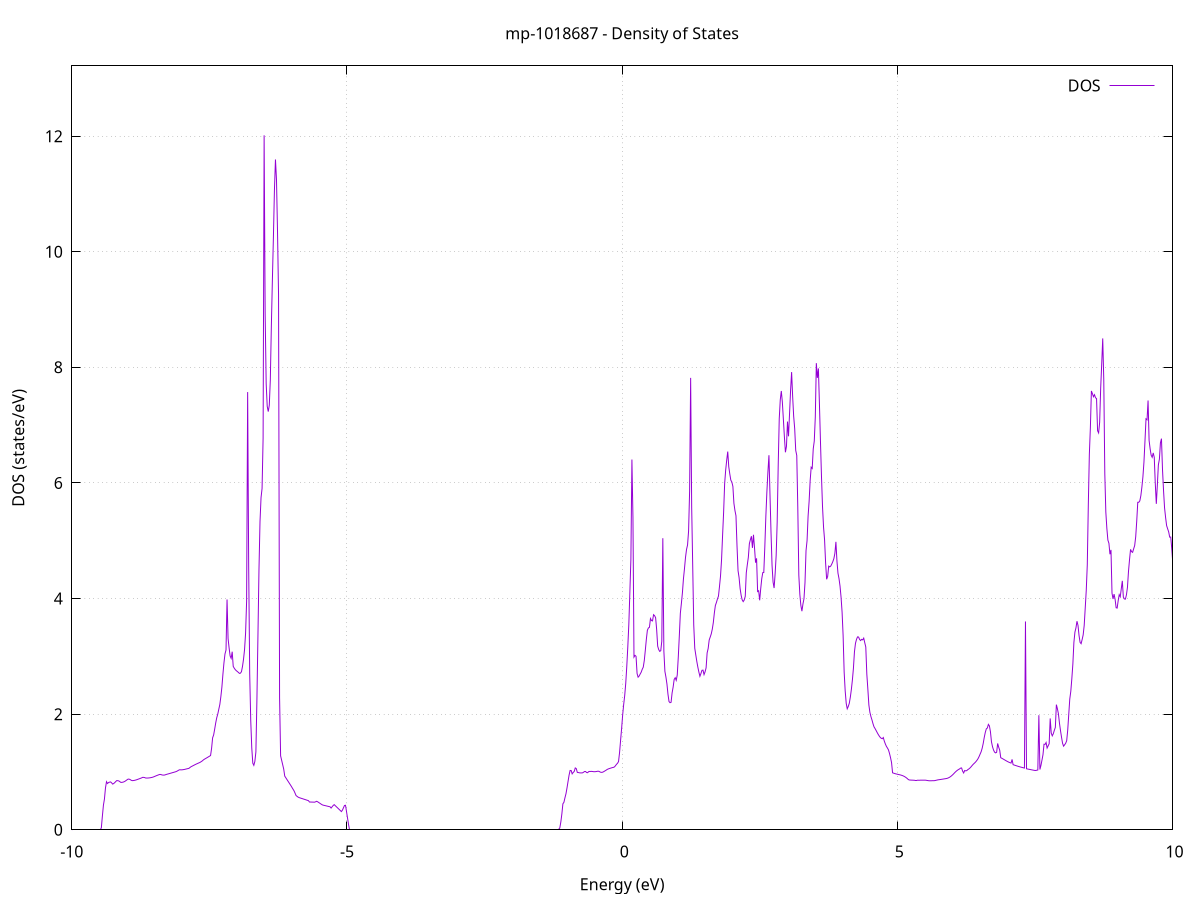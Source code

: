 set title 'mp-1018687 - Density of States'
set xlabel 'Energy (eV)'
set ylabel 'DOS (states/eV)'
set grid
set xrange [-10:10]
set yrange [0:13.216]
set xzeroaxis lt -1
set terminal png size 800,600
set output 'mp-1018687_dos_gnuplot.png'
plot '-' using 1:2 with lines title 'DOS'
-20.769400 0.000000
-20.750700 0.000000
-20.732000 0.000000
-20.713300 0.000000
-20.694600 0.000000
-20.675800 0.000000
-20.657100 0.000000
-20.638400 0.000000
-20.619700 0.000000
-20.601000 0.000000
-20.582200 0.000000
-20.563500 0.000000
-20.544800 0.000000
-20.526100 0.000000
-20.507400 0.000000
-20.488600 0.000000
-20.469900 0.000000
-20.451200 0.000000
-20.432500 0.000000
-20.413800 0.000000
-20.395000 0.000000
-20.376300 0.000000
-20.357600 0.000000
-20.338900 0.000000
-20.320200 0.000000
-20.301500 0.000000
-20.282700 0.000000
-20.264000 0.000000
-20.245300 0.000000
-20.226600 0.000000
-20.207900 0.000000
-20.189100 0.000000
-20.170400 0.000000
-20.151700 0.000000
-20.133000 0.000000
-20.114300 0.000000
-20.095500 0.000000
-20.076800 0.000000
-20.058100 0.000000
-20.039400 0.000000
-20.020700 0.000000
-20.001900 0.000000
-19.983200 0.000000
-19.964500 0.000000
-19.945800 0.000000
-19.927100 0.000000
-19.908300 0.000000
-19.889600 0.000000
-19.870900 0.000000
-19.852200 0.000000
-19.833500 0.000000
-19.814700 0.000000
-19.796000 0.000000
-19.777300 0.000000
-19.758600 0.000000
-19.739900 0.000000
-19.721100 0.000000
-19.702400 0.000000
-19.683700 0.000000
-19.665000 0.000000
-19.646300 0.000000
-19.627600 0.000000
-19.608800 0.000000
-19.590100 0.000000
-19.571400 0.000000
-19.552700 0.000000
-19.534000 0.000000
-19.515200 0.000000
-19.496500 0.000000
-19.477800 0.000000
-19.459100 0.000000
-19.440400 0.000000
-19.421600 0.000000
-19.402900 0.000000
-19.384200 0.000000
-19.365500 0.000000
-19.346800 0.000000
-19.328000 0.000000
-19.309300 0.000000
-19.290600 0.000000
-19.271900 0.000000
-19.253200 0.000000
-19.234400 0.000000
-19.215700 0.000000
-19.197000 0.000000
-19.178300 0.000000
-19.159600 0.000000
-19.140800 0.000000
-19.122100 0.000000
-19.103400 0.000000
-19.084700 0.000000
-19.066000 5.958000
-19.047200 35.493500
-19.028500 72.816800
-19.009800 45.919800
-18.991100 52.294800
-18.972400 30.200600
-18.953600 60.546200
-18.934900 135.728300
-18.916200 60.710100
-18.897500 46.701300
-18.878800 72.374800
-18.860100 0.000000
-18.841300 0.000000
-18.822600 0.000000
-18.803900 0.000000
-18.785200 0.000000
-18.766500 0.000000
-18.747700 0.000000
-18.729000 0.000000
-18.710300 0.000000
-18.691600 0.000000
-18.672900 0.000000
-18.654100 0.000000
-18.635400 0.000000
-18.616700 0.000000
-18.598000 0.000000
-18.579300 0.000000
-18.560500 0.000000
-18.541800 0.000000
-18.523100 0.000000
-18.504400 0.000000
-18.485700 0.000000
-18.466900 0.000000
-18.448200 0.000000
-18.429500 0.000000
-18.410800 0.000000
-18.392100 0.000000
-18.373300 0.000000
-18.354600 0.000000
-18.335900 0.000000
-18.317200 0.000000
-18.298500 0.000000
-18.279700 0.000000
-18.261000 0.000000
-18.242300 0.000000
-18.223600 0.000000
-18.204900 0.000000
-18.186200 0.000000
-18.167400 0.000000
-18.148700 0.000000
-18.130000 0.000000
-18.111300 0.000000
-18.092600 0.000000
-18.073800 0.000000
-18.055100 0.000000
-18.036400 0.000000
-18.017700 0.000000
-17.999000 0.000000
-17.980200 0.000000
-17.961500 0.000000
-17.942800 0.000000
-17.924100 0.000000
-17.905400 0.000000
-17.886600 0.000000
-17.867900 0.000000
-17.849200 0.000000
-17.830500 0.000000
-17.811800 0.000000
-17.793000 0.000000
-17.774300 0.000000
-17.755600 0.000000
-17.736900 0.000000
-17.718200 0.000000
-17.699400 0.000000
-17.680700 0.000000
-17.662000 0.000000
-17.643300 0.000000
-17.624600 0.000000
-17.605800 0.000000
-17.587100 0.000000
-17.568400 0.000000
-17.549700 0.000000
-17.531000 0.000000
-17.512300 0.000000
-17.493500 0.000000
-17.474800 0.000000
-17.456100 0.000000
-17.437400 0.000000
-17.418700 0.000000
-17.399900 0.000000
-17.381200 0.000000
-17.362500 0.000000
-17.343800 0.000000
-17.325100 0.000000
-17.306300 0.000000
-17.287600 0.000000
-17.268900 0.000000
-17.250200 0.000000
-17.231500 0.000000
-17.212700 0.000000
-17.194000 0.000000
-17.175300 0.000000
-17.156600 0.000000
-17.137900 0.000000
-17.119100 0.000000
-17.100400 0.000000
-17.081700 0.000000
-17.063000 0.000000
-17.044300 0.000000
-17.025500 0.000000
-17.006800 0.000000
-16.988100 0.000000
-16.969400 0.000000
-16.950700 0.000000
-16.931900 0.000000
-16.913200 0.000000
-16.894500 0.000000
-16.875800 0.000000
-16.857100 0.000000
-16.838300 0.000000
-16.819600 0.000000
-16.800900 0.000000
-16.782200 0.000000
-16.763500 0.000000
-16.744800 0.000000
-16.726000 0.000000
-16.707300 0.000000
-16.688600 0.000000
-16.669900 0.000000
-16.651200 0.000000
-16.632400 0.000000
-16.613700 0.000000
-16.595000 0.000000
-16.576300 0.000000
-16.557600 0.000000
-16.538800 0.000000
-16.520100 0.000000
-16.501400 0.000000
-16.482700 0.000000
-16.464000 0.000000
-16.445200 0.000000
-16.426500 0.000000
-16.407800 0.000000
-16.389100 0.000000
-16.370400 0.000000
-16.351600 0.000000
-16.332900 0.000000
-16.314200 0.000000
-16.295500 0.000000
-16.276800 0.000000
-16.258000 0.000000
-16.239300 0.000000
-16.220600 0.000000
-16.201900 0.000000
-16.183200 0.000000
-16.164400 0.000000
-16.145700 0.000000
-16.127000 0.000000
-16.108300 0.000000
-16.089600 0.000000
-16.070900 0.000000
-16.052100 0.000000
-16.033400 0.000000
-16.014700 0.000000
-15.996000 0.000000
-15.977300 0.000000
-15.958500 0.000000
-15.939800 0.000000
-15.921100 0.000000
-15.902400 0.000000
-15.883700 0.000000
-15.864900 0.000000
-15.846200 0.000000
-15.827500 0.000000
-15.808800 0.000000
-15.790100 0.000000
-15.771300 0.000000
-15.752600 0.000000
-15.733900 0.000000
-15.715200 0.000000
-15.696500 0.000000
-15.677700 0.000000
-15.659000 0.000000
-15.640300 0.000000
-15.621600 0.000000
-15.602900 0.000000
-15.584100 0.000000
-15.565400 0.000000
-15.546700 0.000000
-15.528000 0.000000
-15.509300 0.000000
-15.490500 0.000000
-15.471800 0.000000
-15.453100 0.000000
-15.434400 0.000000
-15.415700 0.000000
-15.397000 0.000000
-15.378200 0.000000
-15.359500 0.000000
-15.340800 0.000000
-15.322100 0.000000
-15.303400 0.000000
-15.284600 0.000000
-15.265900 0.000000
-15.247200 0.000000
-15.228500 0.000000
-15.209800 0.000000
-15.191000 0.000000
-15.172300 0.000000
-15.153600 0.000000
-15.134900 0.000000
-15.116200 0.000000
-15.097400 0.000000
-15.078700 0.000000
-15.060000 0.000000
-15.041300 0.000000
-15.022600 0.000000
-15.003800 0.000000
-14.985100 0.000000
-14.966400 0.000000
-14.947700 0.000000
-14.929000 0.000000
-14.910200 0.000000
-14.891500 0.000000
-14.872800 0.000000
-14.854100 0.000000
-14.835400 0.000000
-14.816600 0.000000
-14.797900 0.000000
-14.779200 0.000000
-14.760500 0.000000
-14.741800 0.000000
-14.723000 0.000000
-14.704300 0.000000
-14.685600 0.000000
-14.666900 0.000000
-14.648200 0.000000
-14.629500 0.000000
-14.610700 0.000000
-14.592000 0.000000
-14.573300 0.000000
-14.554600 0.000000
-14.535900 0.000000
-14.517100 0.000000
-14.498400 0.000000
-14.479700 0.000000
-14.461000 0.000000
-14.442300 0.000000
-14.423500 0.000000
-14.404800 0.000000
-14.386100 0.000000
-14.367400 0.000000
-14.348700 0.000000
-14.329900 0.000000
-14.311200 0.000000
-14.292500 0.000000
-14.273800 0.000000
-14.255100 0.000000
-14.236300 0.000000
-14.217600 0.000000
-14.198900 0.000000
-14.180200 0.000000
-14.161500 0.000000
-14.142700 0.000000
-14.124000 0.000000
-14.105300 0.000000
-14.086600 0.000000
-14.067900 0.000000
-14.049100 0.000000
-14.030400 0.000000
-14.011700 0.000000
-13.993000 0.000000
-13.974300 0.000000
-13.955600 0.000000
-13.936800 0.000000
-13.918100 0.000000
-13.899400 0.000000
-13.880700 0.000000
-13.862000 0.000000
-13.843200 0.000000
-13.824500 0.000000
-13.805800 0.000000
-13.787100 0.000000
-13.768400 0.000000
-13.749600 0.000000
-13.730900 0.000000
-13.712200 0.000000
-13.693500 0.000000
-13.674800 0.000000
-13.656000 0.000000
-13.637300 0.000000
-13.618600 0.000000
-13.599900 0.000000
-13.581200 0.000000
-13.562400 0.000000
-13.543700 0.000000
-13.525000 0.000000
-13.506300 0.000000
-13.487600 0.000000
-13.468800 0.000000
-13.450100 0.000000
-13.431400 0.000000
-13.412700 0.000000
-13.394000 0.000000
-13.375200 0.000000
-13.356500 0.000000
-13.337800 0.000000
-13.319100 0.000000
-13.300400 0.000000
-13.281700 0.000000
-13.262900 0.000000
-13.244200 0.000000
-13.225500 0.000000
-13.206800 0.000000
-13.188100 0.000000
-13.169300 0.000000
-13.150600 0.000000
-13.131900 0.000000
-13.113200 0.000000
-13.094500 0.000000
-13.075700 0.000000
-13.057000 0.000000
-13.038300 0.000000
-13.019600 0.000000
-13.000900 0.000000
-12.982100 0.000000
-12.963400 0.000000
-12.944700 0.000000
-12.926000 0.000000
-12.907300 0.000000
-12.888500 0.000000
-12.869800 0.000000
-12.851100 0.000000
-12.832400 0.000000
-12.813700 0.000000
-12.794900 0.000000
-12.776200 0.000000
-12.757500 0.000000
-12.738800 0.000000
-12.720100 0.000000
-12.701300 0.000000
-12.682600 0.000000
-12.663900 0.000000
-12.645200 0.000000
-12.626500 0.000000
-12.607700 0.000000
-12.589000 0.000000
-12.570300 0.000000
-12.551600 0.000000
-12.532900 0.000000
-12.514200 0.000000
-12.495400 0.000000
-12.476700 0.000000
-12.458000 0.000000
-12.439300 0.000000
-12.420600 0.000000
-12.401800 0.000000
-12.383100 0.000000
-12.364400 0.000000
-12.345700 0.000000
-12.327000 0.000000
-12.308200 0.000000
-12.289500 0.000000
-12.270800 0.000000
-12.252100 0.000000
-12.233400 0.000000
-12.214600 0.000000
-12.195900 0.000000
-12.177200 0.000000
-12.158500 0.000000
-12.139800 0.000000
-12.121000 0.000000
-12.102300 0.000000
-12.083600 0.000000
-12.064900 0.000000
-12.046200 0.000000
-12.027400 0.000000
-12.008700 0.000000
-11.990000 0.000000
-11.971300 0.000000
-11.952600 0.000000
-11.933800 0.000000
-11.915100 0.000000
-11.896400 0.000000
-11.877700 0.000000
-11.859000 0.000000
-11.840300 0.000000
-11.821500 0.000000
-11.802800 0.000000
-11.784100 0.000000
-11.765400 0.000000
-11.746700 0.000000
-11.727900 0.000000
-11.709200 0.000000
-11.690500 0.000000
-11.671800 0.000000
-11.653100 0.000000
-11.634300 0.000000
-11.615600 0.000000
-11.596900 0.000000
-11.578200 0.000000
-11.559500 0.000000
-11.540700 0.000000
-11.522000 0.000000
-11.503300 0.000000
-11.484600 0.000000
-11.465900 0.000000
-11.447100 0.000000
-11.428400 0.000000
-11.409700 0.000000
-11.391000 0.000000
-11.372300 0.000000
-11.353500 0.000000
-11.334800 0.000000
-11.316100 0.000000
-11.297400 0.000000
-11.278700 0.000000
-11.259900 0.000000
-11.241200 0.000000
-11.222500 0.000000
-11.203800 0.000000
-11.185100 0.000000
-11.166400 0.000000
-11.147600 0.000000
-11.128900 0.000000
-11.110200 0.000000
-11.091500 0.000000
-11.072800 0.000000
-11.054000 0.000000
-11.035300 0.000000
-11.016600 0.000000
-10.997900 0.000000
-10.979200 0.000000
-10.960400 0.000000
-10.941700 0.000000
-10.923000 0.000000
-10.904300 0.000000
-10.885600 0.000000
-10.866800 0.000000
-10.848100 0.000000
-10.829400 0.000000
-10.810700 0.000000
-10.792000 0.000000
-10.773200 0.000000
-10.754500 0.000000
-10.735800 0.000000
-10.717100 0.000000
-10.698400 0.000000
-10.679600 0.000000
-10.660900 0.000000
-10.642200 0.000000
-10.623500 0.000000
-10.604800 0.000000
-10.586000 0.000000
-10.567300 0.000000
-10.548600 0.000000
-10.529900 0.000000
-10.511200 0.000000
-10.492400 0.000000
-10.473700 0.000000
-10.455000 0.000000
-10.436300 0.000000
-10.417600 0.000000
-10.398900 0.000000
-10.380100 0.000000
-10.361400 0.000000
-10.342700 0.000000
-10.324000 0.000000
-10.305300 0.000000
-10.286500 0.000000
-10.267800 0.000000
-10.249100 0.000000
-10.230400 0.000000
-10.211700 0.000000
-10.192900 0.000000
-10.174200 0.000000
-10.155500 0.000000
-10.136800 0.000000
-10.118100 0.000000
-10.099300 0.000000
-10.080600 0.000000
-10.061900 0.000000
-10.043200 0.000000
-10.024500 0.000000
-10.005700 0.000000
-9.987000 0.000000
-9.968300 0.000000
-9.949600 0.000000
-9.930900 0.000000
-9.912100 0.000000
-9.893400 0.000000
-9.874700 0.000000
-9.856000 0.000000
-9.837300 0.000000
-9.818500 0.000000
-9.799800 0.000000
-9.781100 0.000000
-9.762400 0.000000
-9.743700 0.000000
-9.725000 0.000000
-9.706200 0.000000
-9.687500 0.000000
-9.668800 0.000000
-9.650100 0.000000
-9.631400 0.000000
-9.612600 0.000000
-9.593900 0.000000
-9.575200 0.000000
-9.556500 0.000000
-9.537800 0.000000
-9.519000 0.000000
-9.500300 0.000000
-9.481600 0.000000
-9.462900 0.036000
-9.444200 0.236500
-9.425400 0.424400
-9.406700 0.532800
-9.388000 0.723600
-9.369300 0.831900
-9.350600 0.800600
-9.331800 0.817900
-9.313100 0.824300
-9.294400 0.827600
-9.275700 0.811000
-9.257000 0.790100
-9.238200 0.800400
-9.219500 0.816000
-9.200800 0.835300
-9.182100 0.851200
-9.163400 0.848900
-9.144600 0.845000
-9.125900 0.831500
-9.107200 0.819300
-9.088500 0.820700
-9.069800 0.823800
-9.051100 0.830600
-9.032300 0.839700
-9.013600 0.852300
-8.994900 0.865300
-8.976200 0.877000
-8.957500 0.875600
-8.938700 0.868500
-8.920000 0.856400
-8.901300 0.850100
-8.882600 0.851500
-8.863900 0.854500
-8.845100 0.858700
-8.826400 0.863900
-8.807700 0.870400
-8.789000 0.876900
-8.770300 0.883500
-8.751500 0.890100
-8.732800 0.897100
-8.714100 0.906200
-8.695400 0.906600
-8.676700 0.903000
-8.657900 0.895700
-8.639200 0.894800
-8.620500 0.895400
-8.601800 0.896500
-8.583100 0.898700
-8.564300 0.902000
-8.545600 0.905600
-8.526900 0.910700
-8.508200 0.917300
-8.489500 0.925000
-8.470700 0.932500
-8.452000 0.939700
-8.433300 0.946600
-8.414600 0.953600
-8.395900 0.957900
-8.377100 0.954300
-8.358400 0.947800
-8.339700 0.946200
-8.321000 0.946000
-8.302300 0.950400
-8.283600 0.957100
-8.264800 0.962100
-8.246100 0.967200
-8.227400 0.972300
-8.208700 0.977400
-8.190000 0.982500
-8.171200 0.987700
-8.152500 0.992900
-8.133800 0.998100
-8.115100 1.003200
-8.096400 1.009800
-8.077600 1.019500
-8.058900 1.030700
-8.040200 1.038400
-8.021500 1.037000
-8.002800 1.036600
-7.984000 1.039100
-7.965300 1.041800
-7.946600 1.045500
-7.927900 1.049800
-7.909200 1.054200
-7.890400 1.058500
-7.871700 1.062800
-7.853000 1.077300
-7.834300 1.090200
-7.815600 1.099400
-7.796800 1.108700
-7.778100 1.117900
-7.759400 1.127100
-7.740700 1.135900
-7.722000 1.144000
-7.703200 1.152000
-7.684500 1.160000
-7.665800 1.168200
-7.647100 1.179900
-7.628400 1.191900
-7.609700 1.208000
-7.590900 1.220400
-7.572200 1.230700
-7.553500 1.241200
-7.534800 1.251800
-7.516100 1.262400
-7.497300 1.273400
-7.478600 1.284400
-7.459900 1.408700
-7.441200 1.590500
-7.422500 1.641200
-7.403700 1.741500
-7.385000 1.847500
-7.366300 1.938300
-7.347600 2.001900
-7.328900 2.085400
-7.310100 2.168000
-7.291400 2.304300
-7.272700 2.468400
-7.254000 2.691100
-7.235300 2.886900
-7.216500 3.041500
-7.197800 3.109600
-7.179100 3.984800
-7.160400 3.309000
-7.141700 3.147700
-7.122900 3.006400
-7.104200 2.965600
-7.085500 3.081000
-7.066800 2.827100
-7.048100 2.795500
-7.029300 2.770500
-7.010600 2.752300
-6.991900 2.738200
-6.973200 2.722900
-6.954500 2.705600
-6.935800 2.709300
-6.917000 2.735800
-6.898300 2.826500
-6.879600 2.950400
-6.860900 3.118500
-6.842200 3.399900
-6.823400 3.952800
-6.804700 7.572300
-6.786000 4.559300
-6.767300 2.699500
-6.748600 1.892000
-6.729800 1.416200
-6.711100 1.151600
-6.692400 1.114500
-6.673700 1.182700
-6.655000 1.346900
-6.636200 2.262800
-6.617500 3.362200
-6.598800 4.505400
-6.580100 5.331400
-6.561400 5.746500
-6.542600 5.904900
-6.523900 6.774400
-6.505200 12.014300
-6.486500 8.914100
-6.467800 7.715000
-6.449000 7.324900
-6.430300 7.234800
-6.411600 7.343800
-6.392900 7.776000
-6.374200 8.697800
-6.355400 9.501700
-6.336700 10.245400
-6.318000 11.065900
-6.299300 11.596600
-6.280600 11.248100
-6.261800 10.342900
-6.243100 9.249900
-6.224400 2.286600
-6.205700 1.278900
-6.187000 1.202900
-6.168300 1.126900
-6.149500 1.050800
-6.130800 0.929000
-6.112100 0.901300
-6.093400 0.873600
-6.074700 0.845900
-6.055900 0.818200
-6.037200 0.790600
-6.018500 0.762900
-5.999800 0.733500
-5.981100 0.704100
-5.962300 0.674600
-5.943600 0.634500
-5.924900 0.591700
-5.906200 0.578200
-5.887500 0.564700
-5.868700 0.556400
-5.850000 0.550500
-5.831300 0.544700
-5.812600 0.538900
-5.793900 0.533000
-5.775100 0.527200
-5.756400 0.521400
-5.737700 0.515600
-5.719000 0.509700
-5.700300 0.503900
-5.681500 0.480400
-5.662800 0.479900
-5.644100 0.479300
-5.625400 0.478800
-5.606700 0.478200
-5.587900 0.477600
-5.569200 0.484400
-5.550500 0.492700
-5.531800 0.483800
-5.513100 0.471800
-5.494400 0.459900
-5.475600 0.447900
-5.456900 0.436000
-5.438200 0.427400
-5.419500 0.423200
-5.400800 0.418900
-5.382000 0.414600
-5.363300 0.410300
-5.344600 0.406000
-5.325900 0.401800
-5.307200 0.397500
-5.288400 0.375900
-5.269700 0.397900
-5.251000 0.419800
-5.232300 0.435100
-5.213600 0.418000
-5.194800 0.400800
-5.176100 0.383700
-5.157400 0.366500
-5.138700 0.349300
-5.120000 0.332200
-5.101200 0.315000
-5.082500 0.339600
-5.063800 0.380000
-5.045100 0.420400
-5.026400 0.423700
-5.007600 0.310700
-4.988900 0.197700
-4.970200 0.084700
-4.951500 0.000000
-4.932800 0.000000
-4.914000 0.000000
-4.895300 0.000000
-4.876600 0.000000
-4.857900 0.000000
-4.839200 0.000000
-4.820500 0.000000
-4.801700 0.000000
-4.783000 0.000000
-4.764300 0.000000
-4.745600 0.000000
-4.726900 0.000000
-4.708100 0.000000
-4.689400 0.000000
-4.670700 0.000000
-4.652000 0.000000
-4.633300 0.000000
-4.614500 0.000000
-4.595800 0.000000
-4.577100 0.000000
-4.558400 0.000000
-4.539700 0.000000
-4.520900 0.000000
-4.502200 0.000000
-4.483500 0.000000
-4.464800 0.000000
-4.446100 0.000000
-4.427300 0.000000
-4.408600 0.000000
-4.389900 0.000000
-4.371200 0.000000
-4.352500 0.000000
-4.333700 0.000000
-4.315000 0.000000
-4.296300 0.000000
-4.277600 0.000000
-4.258900 0.000000
-4.240100 0.000000
-4.221400 0.000000
-4.202700 0.000000
-4.184000 0.000000
-4.165300 0.000000
-4.146500 0.000000
-4.127800 0.000000
-4.109100 0.000000
-4.090400 0.000000
-4.071700 0.000000
-4.053000 0.000000
-4.034200 0.000000
-4.015500 0.000000
-3.996800 0.000000
-3.978100 0.000000
-3.959400 0.000000
-3.940600 0.000000
-3.921900 0.000000
-3.903200 0.000000
-3.884500 0.000000
-3.865800 0.000000
-3.847000 0.000000
-3.828300 0.000000
-3.809600 0.000000
-3.790900 0.000000
-3.772200 0.000000
-3.753400 0.000000
-3.734700 0.000000
-3.716000 0.000000
-3.697300 0.000000
-3.678600 0.000000
-3.659800 0.000000
-3.641100 0.000000
-3.622400 0.000000
-3.603700 0.000000
-3.585000 0.000000
-3.566200 0.000000
-3.547500 0.000000
-3.528800 0.000000
-3.510100 0.000000
-3.491400 0.000000
-3.472600 0.000000
-3.453900 0.000000
-3.435200 0.000000
-3.416500 0.000000
-3.397800 0.000000
-3.379100 0.000000
-3.360300 0.000000
-3.341600 0.000000
-3.322900 0.000000
-3.304200 0.000000
-3.285500 0.000000
-3.266700 0.000000
-3.248000 0.000000
-3.229300 0.000000
-3.210600 0.000000
-3.191900 0.000000
-3.173100 0.000000
-3.154400 0.000000
-3.135700 0.000000
-3.117000 0.000000
-3.098300 0.000000
-3.079500 0.000000
-3.060800 0.000000
-3.042100 0.000000
-3.023400 0.000000
-3.004700 0.000000
-2.985900 0.000000
-2.967200 0.000000
-2.948500 0.000000
-2.929800 0.000000
-2.911100 0.000000
-2.892300 0.000000
-2.873600 0.000000
-2.854900 0.000000
-2.836200 0.000000
-2.817500 0.000000
-2.798700 0.000000
-2.780000 0.000000
-2.761300 0.000000
-2.742600 0.000000
-2.723900 0.000000
-2.705200 0.000000
-2.686400 0.000000
-2.667700 0.000000
-2.649000 0.000000
-2.630300 0.000000
-2.611600 0.000000
-2.592800 0.000000
-2.574100 0.000000
-2.555400 0.000000
-2.536700 0.000000
-2.518000 0.000000
-2.499200 0.000000
-2.480500 0.000000
-2.461800 0.000000
-2.443100 0.000000
-2.424400 0.000000
-2.405600 0.000000
-2.386900 0.000000
-2.368200 0.000000
-2.349500 0.000000
-2.330800 0.000000
-2.312000 0.000000
-2.293300 0.000000
-2.274600 0.000000
-2.255900 0.000000
-2.237200 0.000000
-2.218400 0.000000
-2.199700 0.000000
-2.181000 0.000000
-2.162300 0.000000
-2.143600 0.000000
-2.124800 0.000000
-2.106100 0.000000
-2.087400 0.000000
-2.068700 0.000000
-2.050000 0.000000
-2.031200 0.000000
-2.012500 0.000000
-1.993800 0.000000
-1.975100 0.000000
-1.956400 0.000000
-1.937700 0.000000
-1.918900 0.000000
-1.900200 0.000000
-1.881500 0.000000
-1.862800 0.000000
-1.844100 0.000000
-1.825300 0.000000
-1.806600 0.000000
-1.787900 0.000000
-1.769200 0.000000
-1.750500 0.000000
-1.731700 0.000000
-1.713000 0.000000
-1.694300 0.000000
-1.675600 0.000000
-1.656900 0.000000
-1.638100 0.000000
-1.619400 0.000000
-1.600700 0.000000
-1.582000 0.000000
-1.563300 0.000000
-1.544500 0.000000
-1.525800 0.000000
-1.507100 0.000000
-1.488400 0.000000
-1.469700 0.000000
-1.450900 0.000000
-1.432200 0.000000
-1.413500 0.000000
-1.394800 0.000000
-1.376100 0.000000
-1.357300 0.000000
-1.338600 0.000000
-1.319900 0.000000
-1.301200 0.000000
-1.282500 0.000000
-1.263800 0.000000
-1.245000 0.000000
-1.226300 0.000000
-1.207600 0.000000
-1.188900 0.000000
-1.170200 0.000000
-1.151400 0.000000
-1.132700 0.032300
-1.114000 0.135800
-1.095300 0.274500
-1.076600 0.449100
-1.057800 0.475700
-1.039100 0.553800
-1.020400 0.624000
-1.001700 0.725500
-0.983000 0.836600
-0.964200 0.945700
-0.945500 1.026400
-0.926800 1.025400
-0.908100 0.967200
-0.889400 0.991500
-0.870600 1.009800
-0.851900 1.069800
-0.833200 1.058000
-0.814500 0.992700
-0.795800 0.990200
-0.777000 0.985600
-0.758300 0.983600
-0.739600 0.984200
-0.720900 0.984600
-0.702200 0.995000
-0.683400 1.008100
-0.664700 1.008500
-0.646000 0.990600
-0.627300 0.987400
-0.608600 1.005800
-0.589900 1.009900
-0.571100 1.009400
-0.552400 1.010300
-0.533700 1.007400
-0.515000 1.004400
-0.496300 1.004900
-0.477500 1.006100
-0.458800 1.009900
-0.440100 1.013400
-0.421400 1.011300
-0.402700 1.000200
-0.383900 0.993900
-0.365200 0.993600
-0.346500 0.999500
-0.327800 1.009700
-0.309100 1.020600
-0.290300 1.031600
-0.271600 1.043900
-0.252900 1.052100
-0.234200 1.059000
-0.215500 1.064400
-0.196700 1.070200
-0.178000 1.075500
-0.159300 1.079300
-0.140600 1.087100
-0.121900 1.107300
-0.103100 1.131900
-0.084400 1.150100
-0.065700 1.179900
-0.047000 1.335300
-0.028300 1.547700
-0.009500 1.753500
0.009200 1.984700
0.027900 2.168300
0.046600 2.322600
0.065300 2.532100
0.084100 2.825100
0.102800 3.166300
0.121500 3.557000
0.140200 4.109200
0.158900 4.679300
0.177600 6.405000
0.196400 5.405000
0.215100 2.987700
0.233800 3.017400
0.252500 3.001700
0.271200 2.703700
0.290000 2.640000
0.308700 2.659700
0.327400 2.693800
0.346100 2.726600
0.364800 2.775800
0.383600 2.813100
0.402300 2.928700
0.421000 3.104100
0.439700 3.294600
0.458400 3.450900
0.477200 3.491500
0.495900 3.502800
0.514600 3.654300
0.533300 3.619900
0.552000 3.613400
0.570800 3.721000
0.589500 3.704000
0.608200 3.669000
0.626900 3.466400
0.645600 3.177100
0.664400 3.116900
0.683100 3.086100
0.701800 3.098300
0.720500 3.264400
0.739200 5.044600
0.758000 3.093900
0.776700 2.741100
0.795400 2.642600
0.814100 2.521300
0.832800 2.344200
0.851500 2.218800
0.870300 2.198500
0.889000 2.204900
0.907700 2.368100
0.926400 2.467700
0.945100 2.600300
0.963900 2.630200
0.982600 2.585400
1.001300 2.677900
1.020000 2.986400
1.038700 3.351000
1.057500 3.744600
1.076200 3.915100
1.094900 4.097200
1.113600 4.339000
1.132300 4.515300
1.151100 4.710200
1.169800 4.849300
1.188500 4.927600
1.207200 5.167500
1.225900 5.856500
1.244700 7.818600
1.263400 5.581800
1.282100 4.569400
1.300800 3.545900
1.319500 3.139700
1.338300 3.023700
1.357000 2.910900
1.375700 2.812700
1.394400 2.727300
1.413100 2.655000
1.431900 2.703800
1.450600 2.759000
1.469300 2.762200
1.488000 2.684600
1.506700 2.732100
1.525400 2.801700
1.544200 3.060000
1.562900 3.135900
1.581600 3.282700
1.600300 3.334600
1.619000 3.388600
1.637800 3.470100
1.656500 3.584100
1.675200 3.749500
1.693900 3.880000
1.712600 3.931500
1.731400 3.992000
1.750100 4.042300
1.768800 4.208600
1.787500 4.391600
1.806200 4.671400
1.825000 5.091500
1.843700 5.489100
1.862400 5.988700
1.881100 6.221900
1.899800 6.394200
1.918600 6.542900
1.937300 6.280200
1.956000 6.156300
1.974700 6.048500
1.993400 6.016200
2.012200 5.939900
2.030900 5.647900
2.049600 5.522900
2.068300 5.432800
2.087000 4.915400
2.105800 4.482900
2.124500 4.364800
2.143200 4.175400
2.161900 4.057200
2.180600 3.978900
2.199400 3.947500
2.218100 3.974800
2.236800 4.037800
2.255500 4.444900
2.274200 4.584900
2.292900 4.713700
2.311700 4.949200
2.330400 5.020200
2.349100 5.078400
2.367800 4.876800
2.386500 5.104100
2.405300 4.878200
2.424000 4.621300
2.442700 4.695900
2.461400 4.121900
2.480100 4.135400
2.498900 3.970100
2.517600 4.168200
2.536300 4.341000
2.555000 4.448800
2.573700 4.451000
2.592500 4.896800
2.611200 5.424300
2.629900 5.845400
2.648600 6.188900
2.667300 6.480200
2.686100 5.807500
2.704800 5.152700
2.723500 4.581500
2.742200 4.285900
2.760900 4.182200
2.779700 4.428300
2.798400 4.745000
2.817100 5.320300
2.835800 6.308300
2.854500 7.110100
2.873300 7.440200
2.892000 7.591100
2.910700 7.401600
2.929400 7.103600
2.948100 6.798600
2.966800 6.531100
2.985600 6.632200
3.004300 7.061900
3.023000 6.807800
3.041700 7.199800
3.060400 7.598600
3.079200 7.918500
3.097900 7.499300
3.116600 7.154600
3.135300 6.938500
3.154000 6.562500
3.172800 6.476400
3.191500 5.576100
3.210200 4.404300
3.228900 4.071400
3.247600 3.879400
3.266400 3.781800
3.285100 3.905900
3.303800 3.996700
3.322500 4.275800
3.341200 4.828800
3.360000 5.002400
3.378700 5.425000
3.397400 5.684500
3.416100 6.038900
3.434800 6.272700
3.453600 6.251500
3.472300 6.589900
3.491000 6.725400
3.509700 7.141000
3.528400 8.073100
3.547200 7.818300
3.565900 7.981800
3.584600 7.372800
3.603300 6.727600
3.622000 6.113000
3.640700 5.592400
3.659500 5.235100
3.678200 5.014900
3.696900 4.618600
3.715600 4.333800
3.734300 4.382300
3.753100 4.561200
3.771800 4.548300
3.790500 4.562500
3.809200 4.597400
3.827900 4.638600
3.846700 4.689400
3.865400 4.782400
3.884100 4.981200
3.902800 4.651600
3.921500 4.440000
3.940300 4.345800
3.959000 4.216300
3.977700 4.024200
3.996400 3.764800
4.015100 3.359600
4.033900 2.729400
4.052600 2.404000
4.071300 2.187500
4.090000 2.093600
4.108700 2.133000
4.127500 2.188600
4.146200 2.294300
4.164900 2.427500
4.183600 2.591200
4.202300 2.792300
4.221100 3.078700
4.239800 3.226400
4.258500 3.294200
4.277200 3.337200
4.295900 3.334500
4.314700 3.292200
4.333400 3.273500
4.352100 3.294500
4.370800 3.285900
4.389500 3.315700
4.408200 3.236800
4.427000 3.161500
4.445700 2.693100
4.464400 2.435300
4.483100 2.158500
4.501800 2.031500
4.520600 1.958000
4.539300 1.900300
4.558000 1.835100
4.576700 1.780500
4.595400 1.751400
4.614200 1.718200
4.632900 1.684200
4.651600 1.651900
4.670300 1.623200
4.689000 1.599200
4.707800 1.582600
4.726500 1.575900
4.745200 1.595800
4.763900 1.532800
4.782600 1.484400
4.801400 1.443500
4.820100 1.415300
4.838800 1.383000
4.857500 1.322600
4.876200 1.249300
4.895000 1.163200
4.913700 0.985600
4.932400 0.979400
4.951100 0.973500
4.969800 0.968100
4.988600 0.963600
5.007300 0.959300
5.026000 0.955300
5.044700 0.951400
5.063400 0.946800
5.082100 0.941100
5.100900 0.934300
5.119600 0.926100
5.138300 0.916200
5.157000 0.904200
5.175700 0.890500
5.194500 0.873800
5.213200 0.862200
5.231900 0.860500
5.250600 0.859200
5.269300 0.858400
5.288100 0.857700
5.306800 0.857100
5.325500 0.856800
5.344200 0.856800
5.362900 0.857000
5.381700 0.857300
5.400400 0.857500
5.419100 0.857800
5.437800 0.858200
5.456500 0.858400
5.475300 0.858300
5.494000 0.858100
5.512700 0.857700
5.531400 0.855200
5.550100 0.851700
5.568900 0.848700
5.587600 0.847800
5.606300 0.848100
5.625000 0.848400
5.643700 0.848800
5.662500 0.849100
5.681200 0.850700
5.699900 0.855300
5.718600 0.859200
5.737300 0.863500
5.756000 0.866000
5.774800 0.868600
5.793500 0.871300
5.812200 0.874200
5.830900 0.877100
5.849600 0.880100
5.868400 0.883000
5.887100 0.885700
5.905800 0.890000
5.924500 0.896500
5.943200 0.905500
5.962000 0.916800
5.980700 0.930300
5.999400 0.945900
6.018100 0.963000
6.036800 0.981900
6.055600 1.000200
6.074300 1.016400
6.093000 1.030600
6.111700 1.042700
6.130400 1.052200
6.149200 1.066800
6.167900 1.069600
6.186600 1.014000
6.205300 0.982900
6.224000 1.025600
6.242800 1.019100
6.261500 1.023500
6.280200 1.040200
6.298900 1.051600
6.317600 1.066700
6.336400 1.085400
6.355100 1.106800
6.373800 1.127600
6.392500 1.145100
6.411200 1.161700
6.430000 1.181600
6.448700 1.204700
6.467400 1.231600
6.486100 1.267500
6.504800 1.309900
6.523500 1.351300
6.542300 1.412900
6.561000 1.495600
6.579700 1.599300
6.598400 1.683900
6.617100 1.746300
6.635900 1.760900
6.654600 1.823400
6.673300 1.797600
6.692000 1.696300
6.710700 1.521600
6.729500 1.437400
6.748200 1.380100
6.766900 1.343500
6.785600 1.330300
6.804300 1.339800
6.823100 1.493600
6.841800 1.429600
6.860500 1.377000
6.879200 1.247100
6.897900 1.237400
6.916700 1.227500
6.935400 1.217100
6.954100 1.206600
6.972800 1.196300
6.991500 1.186100
7.010300 1.176800
7.029000 1.167800
7.047700 1.160900
7.066400 1.154200
7.085100 1.217300
7.103900 1.126300
7.122600 1.120300
7.141300 1.114500
7.160000 1.108600
7.178700 1.102800
7.197400 1.097100
7.216200 1.091700
7.234900 1.086600
7.253600 1.081800
7.272300 1.077100
7.291000 1.072500
7.309800 1.067900
7.328500 3.603700
7.347200 1.055600
7.365900 1.051700
7.384600 1.048000
7.403400 1.044400
7.422100 1.040900
7.440800 1.037200
7.459500 1.033600
7.478200 1.030100
7.497000 1.026600
7.515700 1.025800
7.534400 1.030200
7.553100 1.034600
7.571800 1.981700
7.590600 1.042700
7.609300 1.111900
7.628000 1.203200
7.646700 1.299300
7.665400 1.480100
7.684200 1.477400
7.702900 1.509900
7.721600 1.414200
7.740300 1.451900
7.759000 1.488600
7.777800 1.926600
7.796500 1.673200
7.815200 1.625000
7.833900 1.661600
7.852600 1.719400
7.871300 1.771400
7.890100 2.165100
7.908800 2.094100
7.927500 2.004100
7.946200 1.844200
7.964900 1.715500
7.983700 1.601800
8.002400 1.496800
8.021100 1.446400
8.039800 1.470100
8.058500 1.495900
8.077300 1.540600
8.096000 1.722600
8.114700 1.992500
8.133400 2.261300
8.152100 2.395400
8.170900 2.614100
8.189600 2.867800
8.208300 3.240500
8.227000 3.418900
8.245700 3.493200
8.264500 3.608400
8.283200 3.534200
8.301900 3.361200
8.320600 3.242700
8.339300 3.219600
8.358100 3.291000
8.376800 3.371000
8.395500 3.534000
8.414200 3.833400
8.432900 4.140400
8.451700 4.584800
8.470400 5.623900
8.489100 6.492200
8.507800 6.956000
8.526500 7.591900
8.545300 7.545000
8.564000 7.491600
8.582700 7.527200
8.601400 7.474100
8.620100 7.459700
8.638800 6.903700
8.657600 6.866000
8.676300 7.047600
8.695000 7.639300
8.713700 8.056500
8.732400 8.501100
8.751200 7.790300
8.769900 6.163300
8.788600 5.496100
8.807300 5.213700
8.826000 5.011300
8.844800 4.956300
8.863500 4.767000
8.882200 4.842300
8.900900 4.094100
8.919600 3.993500
8.938400 4.077200
8.957100 3.986100
8.975800 3.840700
8.994500 3.835800
9.013200 3.964000
9.032000 4.067900
9.050700 4.031900
9.069400 4.170200
9.088100 4.307000
9.106800 4.027600
9.125600 3.993300
9.144300 3.990300
9.163000 4.064100
9.181700 4.196200
9.200400 4.470700
9.219200 4.673500
9.237900 4.851000
9.256600 4.811800
9.275300 4.799700
9.294000 4.860400
9.312700 4.917000
9.331500 5.069400
9.350200 5.341800
9.368900 5.665300
9.387600 5.666100
9.406300 5.690400
9.425100 5.781200
9.443800 5.928600
9.462500 6.106700
9.481200 6.360100
9.499900 6.722500
9.518700 7.109800
9.537400 7.093300
9.556100 7.427200
9.574800 6.735500
9.593500 6.591500
9.612300 6.480100
9.631000 6.444100
9.649700 6.519400
9.668400 6.445500
9.687100 5.993400
9.705900 5.638900
9.724600 5.962200
9.743300 6.312000
9.762000 6.412100
9.780700 6.693700
9.799500 6.767000
9.818200 6.238300
9.836900 5.874300
9.855600 5.570400
9.874300 5.406100
9.893100 5.262500
9.911800 5.206800
9.930500 5.154100
9.949200 5.062600
9.967900 5.064300
9.986600 4.863500
10.005400 4.612800
10.024100 4.489300
10.042800 4.453800
10.061500 4.237200
10.080200 4.129800
10.099000 4.104900
10.117700 4.091800
10.136400 4.142900
10.155100 4.221300
10.173800 4.359400
10.192600 4.757400
10.211300 5.029500
10.230000 5.343500
10.248700 5.431600
10.267400 5.312600
10.286200 5.517200
10.304900 5.584700
10.323600 5.725000
10.342300 6.032400
10.361000 6.464800
10.379800 6.772300
10.398500 7.007600
10.417200 7.048700
10.435900 7.454400
10.454600 7.248100
10.473400 6.625700
10.492100 5.973800
10.510800 5.781800
10.529500 5.727700
10.548200 5.700200
10.567000 5.725300
10.585700 5.824300
10.604400 6.019200
10.623100 6.320600
10.641800 6.755600
10.660600 6.987100
10.679300 7.503600
10.698000 7.222700
10.716700 7.082600
10.735400 7.343300
10.754100 7.727800
10.772900 7.830700
10.791600 7.621800
10.810300 7.926500
10.829000 8.548700
10.847700 7.540600
10.866500 6.544000
10.885200 5.984600
10.903900 5.635500
10.922600 5.375800
10.941300 5.156000
10.960100 4.947000
10.978800 4.850300
10.997500 4.848600
11.016200 4.980800
11.034900 5.023600
11.053700 4.872200
11.072400 4.638000
11.091100 4.580600
11.109800 4.553200
11.128500 4.603700
11.147300 4.742000
11.166000 5.032400
11.184700 5.262900
11.203400 5.513400
11.222100 5.758900
11.240900 5.956700
11.259600 6.011400
11.278300 5.850800
11.297000 4.969600
11.315700 5.113900
11.334500 5.366200
11.353200 5.800100
11.371900 5.786700
11.390600 5.966000
11.409300 6.259600
11.428000 6.736200
11.446800 7.268000
11.465500 6.083500
11.484200 5.087100
11.502900 4.829500
11.521600 4.703100
11.540400 4.533600
11.559100 4.630700
11.577800 4.559100
11.596500 4.490200
11.615200 4.516000
11.634000 4.520400
11.652700 4.587700
11.671400 4.653000
11.690100 4.655300
11.708800 4.642000
11.727600 4.586200
11.746300 4.557800
11.765000 4.421600
11.783700 4.262100
11.802400 4.124300
11.821200 4.075700
11.839900 3.987100
11.858600 3.967400
11.877300 4.003800
11.896000 3.994700
11.914800 3.911600
11.933500 3.841800
11.952200 3.912300
11.970900 3.840400
11.989600 3.682000
12.008400 3.505800
12.027100 3.428300
12.045800 3.374800
12.064500 3.088500
12.083200 2.914300
12.101900 2.832400
12.120700 2.755900
12.139400 2.681200
12.158100 2.615400
12.176800 2.613800
12.195500 2.691600
12.214300 2.843200
12.233000 2.976900
12.251700 3.117200
12.270400 3.172700
12.289100 3.057600
12.307900 3.061300
12.326600 3.081200
12.345300 3.416000
12.364000 3.297500
12.382700 2.728000
12.401500 2.583000
12.420200 2.267800
12.438900 1.972500
12.457600 1.787400
12.476300 1.632600
12.495100 1.542700
12.513800 1.455200
12.532500 1.385700
12.551200 1.346500
12.569900 1.307500
12.588700 1.271100
12.607400 1.247700
12.626100 1.239100
12.644800 1.234700
12.663500 1.234500
12.682300 1.238500
12.701000 1.246400
12.719700 1.261600
12.738400 1.284900
12.757100 1.313800
12.775900 1.359600
12.794600 1.415600
12.813300 1.455700
12.832000 1.514500
12.850700 1.546500
12.869400 1.589300
12.888200 1.641300
12.906900 1.700900
12.925600 1.763500
12.944300 1.810600
12.963000 1.923500
12.981800 2.076600
13.000500 2.154400
13.019200 2.193600
13.037900 2.201800
13.056600 2.166700
13.075400 2.039700
13.094100 1.934600
13.112800 1.796000
13.131500 1.684800
13.150200 1.630600
13.169000 1.600800
13.187700 1.570400
13.206400 1.575700
13.225100 1.623200
13.243800 1.652400
13.262600 1.674400
13.281300 1.711800
13.300000 1.701100
13.318700 1.674900
13.337400 1.744000
13.356200 1.819800
13.374900 1.911000
13.393600 2.049300
13.412300 2.218100
13.431000 2.375100
13.449800 2.530000
13.468500 2.696700
13.487200 2.810500
13.505900 2.992700
13.524600 3.168300
13.543300 3.391200
13.562100 3.682500
13.580800 3.871400
13.599500 3.935300
13.618200 3.718300
13.636900 3.595000
13.655700 3.508200
13.674400 3.310900
13.693100 3.120000
13.711800 3.081500
13.730500 3.057900
13.749300 3.028600
13.768000 3.008100
13.786700 2.968900
13.805400 2.941600
13.824100 2.893700
13.842900 2.810100
13.861600 2.738300
13.880300 2.626900
13.899000 2.526300
13.917700 2.464300
13.936500 2.205100
13.955200 2.164600
13.973900 2.147300
13.992600 2.131300
14.011300 2.137100
14.030100 2.209500
14.048800 2.314100
14.067500 2.422900
14.086200 2.587200
14.104900 2.815600
14.123700 3.154100
14.142400 3.366900
14.161100 3.430300
14.179800 3.323800
14.198500 3.270200
14.217200 3.193900
14.236000 3.160300
14.254700 3.117900
14.273400 3.041200
14.292100 2.930900
14.310800 2.837700
14.329600 2.718000
14.348300 2.615900
14.367000 2.654700
14.385700 2.184600
14.404400 2.033200
14.423200 1.912900
14.441900 1.856600
14.460600 1.820700
14.479300 1.831800
14.498000 1.891400
14.516800 1.830500
14.535500 1.740900
14.554200 1.646000
14.572900 1.547700
14.591600 1.402900
14.610400 1.266800
14.629100 1.122800
14.647800 0.961700
14.666500 0.837700
14.685200 0.741000
14.704000 0.664500
14.722700 0.598500
14.741400 0.548200
14.760100 0.492700
14.778800 0.430400
14.797600 0.365800
14.816300 0.272500
14.835000 0.204200
14.853700 0.200100
14.872400 0.135800
14.891200 0.069200
14.909900 0.008200
14.928600 0.000300
14.947300 0.000100
14.966000 0.000000
14.984700 0.000000
15.003500 0.000000
15.022200 0.000000
15.040900 0.000000
15.059600 0.000000
15.078300 0.000000
15.097100 0.000000
15.115800 0.000000
15.134500 0.000000
15.153200 0.000000
15.171900 0.000000
15.190700 0.000000
15.209400 0.000000
15.228100 0.000000
15.246800 0.000000
15.265500 0.000000
15.284300 0.000000
15.303000 0.000000
15.321700 0.000000
15.340400 0.000000
15.359100 0.000000
15.377900 0.000000
15.396600 0.000000
15.415300 0.000000
15.434000 0.000000
15.452700 0.000000
15.471500 0.000000
15.490200 0.000000
15.508900 0.000000
15.527600 0.000000
15.546300 0.000000
15.565100 0.000000
15.583800 0.000000
15.602500 0.000000
15.621200 0.000000
15.639900 0.000000
15.658600 0.000000
15.677400 0.000000
15.696100 0.000000
15.714800 0.000000
15.733500 0.000000
15.752200 0.000000
15.771000 0.000000
15.789700 0.000000
15.808400 0.000000
15.827100 0.000000
15.845800 0.000000
15.864600 0.000000
15.883300 0.000000
15.902000 0.000000
15.920700 0.000000
15.939400 0.000000
15.958200 0.000000
15.976900 0.000000
15.995600 0.000000
16.014300 0.000000
16.033000 0.000000
16.051800 0.000000
16.070500 0.000000
16.089200 0.000000
16.107900 0.000000
16.126600 0.000000
16.145400 0.000000
16.164100 0.000000
16.182800 0.000000
16.201500 0.000000
16.220200 0.000000
16.239000 0.000000
16.257700 0.000000
16.276400 0.000000
16.295100 0.000000
16.313800 0.000000
16.332500 0.000000
16.351300 0.000000
16.370000 0.000000
16.388700 0.000000
16.407400 0.000000
16.426100 0.000000
16.444900 0.000000
16.463600 0.000000
16.482300 0.000000
16.501000 0.000000
16.519700 0.000000
16.538500 0.000000
16.557200 0.000000
16.575900 0.000000
16.594600 0.000000
16.613300 0.000000
16.632100 0.000000
16.650800 0.000000
16.669500 0.000000
e
